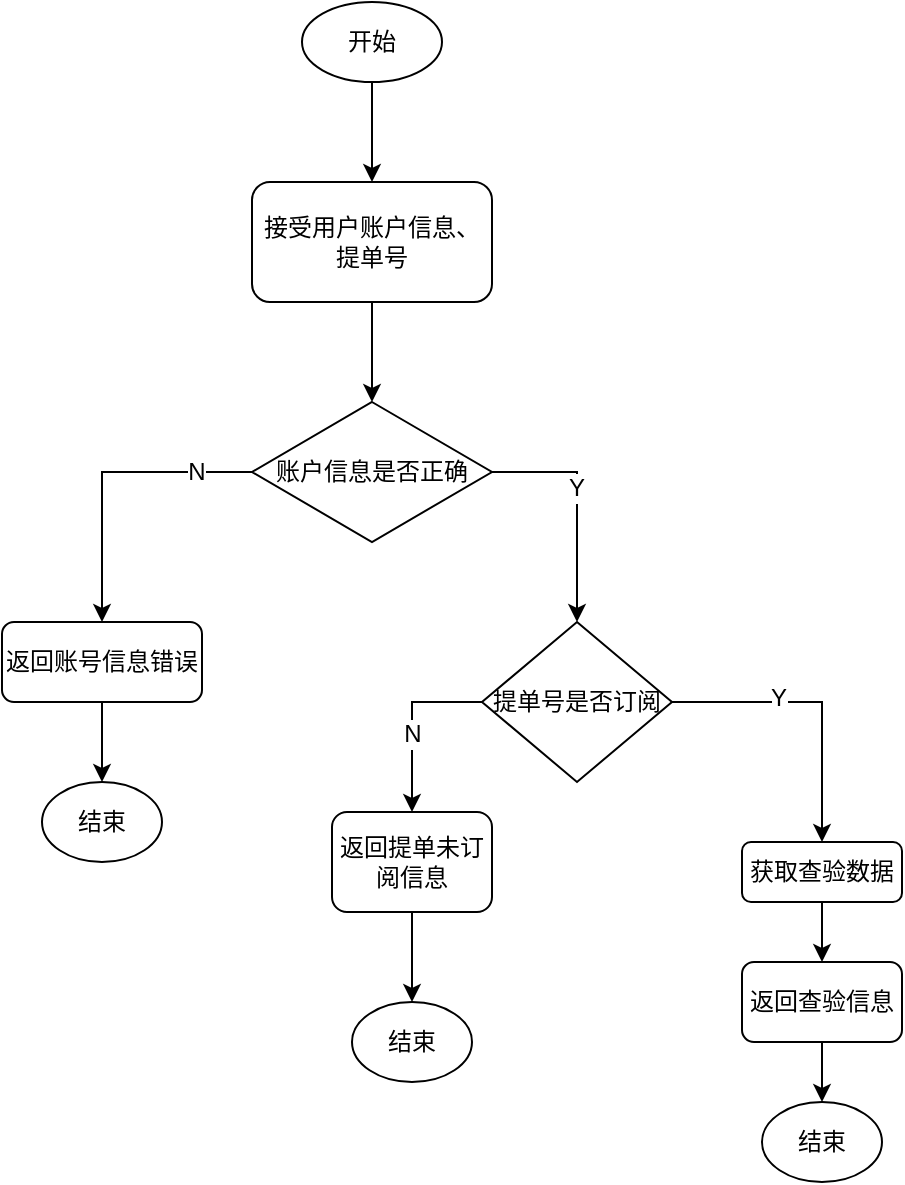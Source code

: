 <mxfile pages="1" version="11.2.4" type="github"><diagram id="dZQliKnXxm5JVcr9Dxdl" name="第 1 页"><mxGraphModel dx="1422" dy="764" grid="1" gridSize="10" guides="1" tooltips="1" connect="1" arrows="1" fold="1" page="1" pageScale="1" pageWidth="827" pageHeight="1169" math="0" shadow="0"><root><mxCell id="0"/><mxCell id="1" parent="0"/><mxCell id="5Ici2t2VKDVN3YT2hoBW-3" style="edgeStyle=orthogonalEdgeStyle;rounded=0;orthogonalLoop=1;jettySize=auto;html=1;exitX=0.5;exitY=1;exitDx=0;exitDy=0;entryX=0.5;entryY=0;entryDx=0;entryDy=0;" edge="1" parent="1" source="5Ici2t2VKDVN3YT2hoBW-1" target="5Ici2t2VKDVN3YT2hoBW-2"><mxGeometry relative="1" as="geometry"/></mxCell><mxCell id="5Ici2t2VKDVN3YT2hoBW-1" value="开始" style="ellipse;whiteSpace=wrap;html=1;" vertex="1" parent="1"><mxGeometry x="310" y="50" width="70" height="40" as="geometry"/></mxCell><mxCell id="5Ici2t2VKDVN3YT2hoBW-5" style="edgeStyle=orthogonalEdgeStyle;rounded=0;orthogonalLoop=1;jettySize=auto;html=1;exitX=0.5;exitY=1;exitDx=0;exitDy=0;entryX=0.5;entryY=0;entryDx=0;entryDy=0;" edge="1" parent="1" source="5Ici2t2VKDVN3YT2hoBW-2" target="5Ici2t2VKDVN3YT2hoBW-4"><mxGeometry relative="1" as="geometry"/></mxCell><mxCell id="5Ici2t2VKDVN3YT2hoBW-2" value="接受用户账户信息、提单号" style="rounded=1;whiteSpace=wrap;html=1;" vertex="1" parent="1"><mxGeometry x="285" y="140" width="120" height="60" as="geometry"/></mxCell><mxCell id="5Ici2t2VKDVN3YT2hoBW-9" style="edgeStyle=orthogonalEdgeStyle;rounded=0;orthogonalLoop=1;jettySize=auto;html=1;exitX=1;exitY=0.5;exitDx=0;exitDy=0;entryX=0.5;entryY=0;entryDx=0;entryDy=0;" edge="1" parent="1" source="5Ici2t2VKDVN3YT2hoBW-4" target="5Ici2t2VKDVN3YT2hoBW-8"><mxGeometry relative="1" as="geometry"/></mxCell><mxCell id="5Ici2t2VKDVN3YT2hoBW-12" value="Y" style="text;html=1;resizable=0;points=[];align=center;verticalAlign=middle;labelBackgroundColor=#ffffff;" vertex="1" connectable="0" parent="5Ici2t2VKDVN3YT2hoBW-9"><mxGeometry x="-0.288" y="-8" relative="1" as="geometry"><mxPoint as="offset"/></mxGeometry></mxCell><mxCell id="5Ici2t2VKDVN3YT2hoBW-20" style="edgeStyle=orthogonalEdgeStyle;rounded=0;orthogonalLoop=1;jettySize=auto;html=1;exitX=0;exitY=0.5;exitDx=0;exitDy=0;entryX=0.5;entryY=0;entryDx=0;entryDy=0;" edge="1" parent="1" source="5Ici2t2VKDVN3YT2hoBW-4" target="5Ici2t2VKDVN3YT2hoBW-19"><mxGeometry relative="1" as="geometry"/></mxCell><mxCell id="5Ici2t2VKDVN3YT2hoBW-21" value="N" style="text;html=1;resizable=0;points=[];align=center;verticalAlign=middle;labelBackgroundColor=#ffffff;" vertex="1" connectable="0" parent="5Ici2t2VKDVN3YT2hoBW-20"><mxGeometry x="-0.627" relative="1" as="geometry"><mxPoint as="offset"/></mxGeometry></mxCell><mxCell id="5Ici2t2VKDVN3YT2hoBW-4" value="账户信息是否正确" style="rhombus;whiteSpace=wrap;html=1;" vertex="1" parent="1"><mxGeometry x="285" y="250" width="120" height="70" as="geometry"/></mxCell><mxCell id="5Ici2t2VKDVN3YT2hoBW-15" style="edgeStyle=orthogonalEdgeStyle;rounded=0;orthogonalLoop=1;jettySize=auto;html=1;exitX=1;exitY=0.5;exitDx=0;exitDy=0;entryX=0.5;entryY=0;entryDx=0;entryDy=0;" edge="1" parent="1" source="5Ici2t2VKDVN3YT2hoBW-8" target="5Ici2t2VKDVN3YT2hoBW-14"><mxGeometry relative="1" as="geometry"/></mxCell><mxCell id="5Ici2t2VKDVN3YT2hoBW-18" value="Y" style="text;html=1;resizable=0;points=[];align=center;verticalAlign=middle;labelBackgroundColor=#ffffff;" vertex="1" connectable="0" parent="5Ici2t2VKDVN3YT2hoBW-15"><mxGeometry x="-0.269" y="2" relative="1" as="geometry"><mxPoint as="offset"/></mxGeometry></mxCell><mxCell id="5Ici2t2VKDVN3YT2hoBW-25" style="edgeStyle=orthogonalEdgeStyle;rounded=0;orthogonalLoop=1;jettySize=auto;html=1;exitX=0;exitY=0.5;exitDx=0;exitDy=0;entryX=0.5;entryY=0;entryDx=0;entryDy=0;" edge="1" parent="1" source="5Ici2t2VKDVN3YT2hoBW-8" target="5Ici2t2VKDVN3YT2hoBW-24"><mxGeometry relative="1" as="geometry"/></mxCell><mxCell id="5Ici2t2VKDVN3YT2hoBW-26" value="N" style="text;html=1;resizable=0;points=[];align=center;verticalAlign=middle;labelBackgroundColor=#ffffff;" vertex="1" connectable="0" parent="5Ici2t2VKDVN3YT2hoBW-25"><mxGeometry x="-0.222" y="16" relative="1" as="geometry"><mxPoint x="-16" y="16" as="offset"/></mxGeometry></mxCell><mxCell id="5Ici2t2VKDVN3YT2hoBW-8" value="提单号是否订阅" style="rhombus;whiteSpace=wrap;html=1;" vertex="1" parent="1"><mxGeometry x="400" y="360" width="95" height="80" as="geometry"/></mxCell><mxCell id="5Ici2t2VKDVN3YT2hoBW-10" value="结束" style="ellipse;whiteSpace=wrap;html=1;" vertex="1" parent="1"><mxGeometry x="335" y="550" width="60" height="40" as="geometry"/></mxCell><mxCell id="5Ici2t2VKDVN3YT2hoBW-29" style="edgeStyle=orthogonalEdgeStyle;rounded=0;orthogonalLoop=1;jettySize=auto;html=1;exitX=0.5;exitY=1;exitDx=0;exitDy=0;entryX=0.5;entryY=0;entryDx=0;entryDy=0;" edge="1" parent="1" source="5Ici2t2VKDVN3YT2hoBW-14" target="5Ici2t2VKDVN3YT2hoBW-28"><mxGeometry relative="1" as="geometry"/></mxCell><mxCell id="5Ici2t2VKDVN3YT2hoBW-14" value="获取查验数据" style="rounded=1;whiteSpace=wrap;html=1;" vertex="1" parent="1"><mxGeometry x="530" y="470" width="80" height="30" as="geometry"/></mxCell><mxCell id="5Ici2t2VKDVN3YT2hoBW-16" value="结束" style="ellipse;whiteSpace=wrap;html=1;" vertex="1" parent="1"><mxGeometry x="540" y="600" width="60" height="40" as="geometry"/></mxCell><mxCell id="5Ici2t2VKDVN3YT2hoBW-23" style="edgeStyle=orthogonalEdgeStyle;rounded=0;orthogonalLoop=1;jettySize=auto;html=1;exitX=0.5;exitY=1;exitDx=0;exitDy=0;entryX=0.5;entryY=0;entryDx=0;entryDy=0;" edge="1" parent="1" source="5Ici2t2VKDVN3YT2hoBW-19" target="5Ici2t2VKDVN3YT2hoBW-22"><mxGeometry relative="1" as="geometry"/></mxCell><mxCell id="5Ici2t2VKDVN3YT2hoBW-19" value="返回账号信息错误" style="rounded=1;whiteSpace=wrap;html=1;" vertex="1" parent="1"><mxGeometry x="160" y="360" width="100" height="40" as="geometry"/></mxCell><mxCell id="5Ici2t2VKDVN3YT2hoBW-22" value="结束" style="ellipse;whiteSpace=wrap;html=1;" vertex="1" parent="1"><mxGeometry x="180" y="440" width="60" height="40" as="geometry"/></mxCell><mxCell id="5Ici2t2VKDVN3YT2hoBW-27" style="edgeStyle=orthogonalEdgeStyle;rounded=0;orthogonalLoop=1;jettySize=auto;html=1;exitX=0.5;exitY=1;exitDx=0;exitDy=0;entryX=0.5;entryY=0;entryDx=0;entryDy=0;" edge="1" parent="1" source="5Ici2t2VKDVN3YT2hoBW-24" target="5Ici2t2VKDVN3YT2hoBW-10"><mxGeometry relative="1" as="geometry"/></mxCell><mxCell id="5Ici2t2VKDVN3YT2hoBW-24" value="返回提单未订阅信息" style="rounded=1;whiteSpace=wrap;html=1;" vertex="1" parent="1"><mxGeometry x="325" y="455" width="80" height="50" as="geometry"/></mxCell><mxCell id="5Ici2t2VKDVN3YT2hoBW-30" style="edgeStyle=orthogonalEdgeStyle;rounded=0;orthogonalLoop=1;jettySize=auto;html=1;exitX=0.5;exitY=1;exitDx=0;exitDy=0;entryX=0.5;entryY=0;entryDx=0;entryDy=0;" edge="1" parent="1" source="5Ici2t2VKDVN3YT2hoBW-28" target="5Ici2t2VKDVN3YT2hoBW-16"><mxGeometry relative="1" as="geometry"/></mxCell><mxCell id="5Ici2t2VKDVN3YT2hoBW-28" value="返回查验信息" style="rounded=1;whiteSpace=wrap;html=1;" vertex="1" parent="1"><mxGeometry x="530" y="530" width="80" height="40" as="geometry"/></mxCell></root></mxGraphModel></diagram></mxfile>